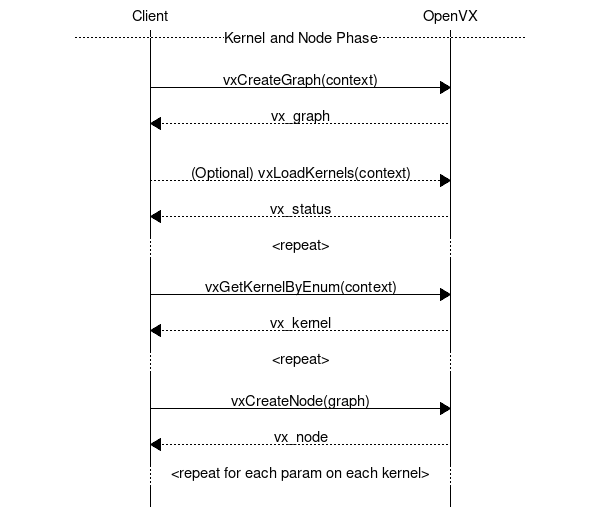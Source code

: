 msc {
    a [label="Client"], b [label="OpenVX"];
    ---  [label="Kernel and Node Phase"];
    |||;
    a=>b [label="vxCreateGraph(context)"];
    a<<b [label="vx_graph"];
    |||;
    a>>b [label="(Optional) vxLoadKernels(context)"];
    a<<b [label="vx_status"];
    ...  [label="<repeat>"];
    |||;
    a=>b [label="vxGetKernelByEnum(context)"];
    a<<b [label="vx_kernel"];
    ...  [label ="<repeat>"];
    |||;
    a=>b [label="vxCreateNode(graph)"];
    a<<b [label="vx_node"];
    ...  [label="<repeat for each param on each kernel>"];
    |||;
}
